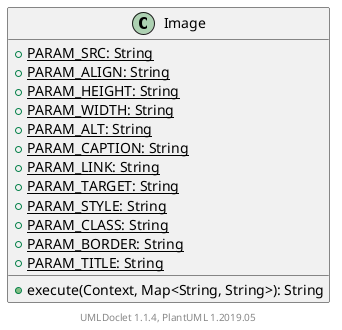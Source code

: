 @startuml

    class Image [[Image.html]] {
        {static} +PARAM_SRC: String
        {static} +PARAM_ALIGN: String
        {static} +PARAM_HEIGHT: String
        {static} +PARAM_WIDTH: String
        {static} +PARAM_ALT: String
        {static} +PARAM_CAPTION: String
        {static} +PARAM_LINK: String
        {static} +PARAM_TARGET: String
        {static} +PARAM_STYLE: String
        {static} +PARAM_CLASS: String
        {static} +PARAM_BORDER: String
        {static} +PARAM_TITLE: String
        +execute(Context, Map<String, String>): String
    }


    center footer UMLDoclet 1.1.4, PlantUML 1.2019.05
@enduml
